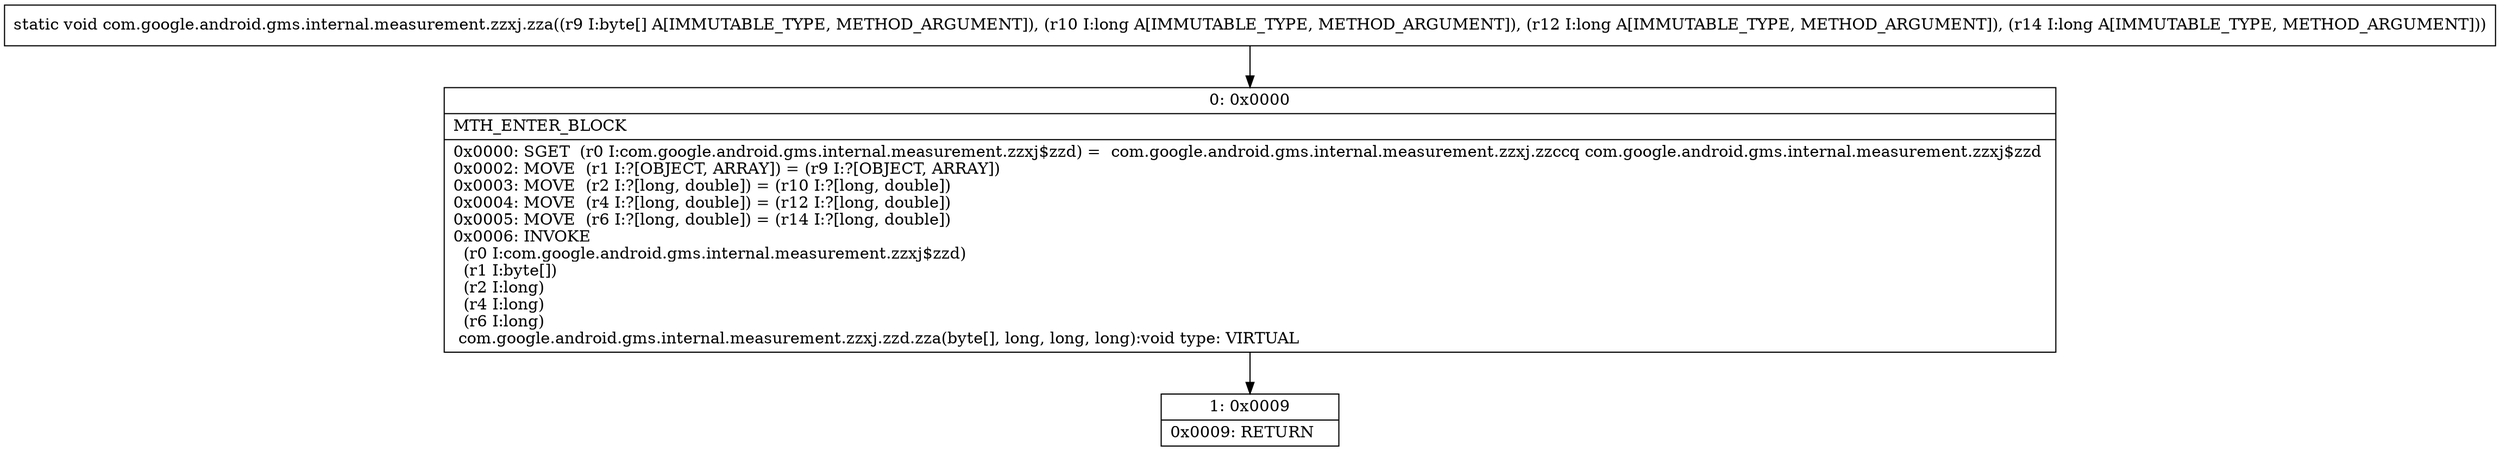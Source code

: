 digraph "CFG forcom.google.android.gms.internal.measurement.zzxj.zza([BJJJ)V" {
Node_0 [shape=record,label="{0\:\ 0x0000|MTH_ENTER_BLOCK\l|0x0000: SGET  (r0 I:com.google.android.gms.internal.measurement.zzxj$zzd) =  com.google.android.gms.internal.measurement.zzxj.zzccq com.google.android.gms.internal.measurement.zzxj$zzd \l0x0002: MOVE  (r1 I:?[OBJECT, ARRAY]) = (r9 I:?[OBJECT, ARRAY]) \l0x0003: MOVE  (r2 I:?[long, double]) = (r10 I:?[long, double]) \l0x0004: MOVE  (r4 I:?[long, double]) = (r12 I:?[long, double]) \l0x0005: MOVE  (r6 I:?[long, double]) = (r14 I:?[long, double]) \l0x0006: INVOKE  \l  (r0 I:com.google.android.gms.internal.measurement.zzxj$zzd)\l  (r1 I:byte[])\l  (r2 I:long)\l  (r4 I:long)\l  (r6 I:long)\l com.google.android.gms.internal.measurement.zzxj.zzd.zza(byte[], long, long, long):void type: VIRTUAL \l}"];
Node_1 [shape=record,label="{1\:\ 0x0009|0x0009: RETURN   \l}"];
MethodNode[shape=record,label="{static void com.google.android.gms.internal.measurement.zzxj.zza((r9 I:byte[] A[IMMUTABLE_TYPE, METHOD_ARGUMENT]), (r10 I:long A[IMMUTABLE_TYPE, METHOD_ARGUMENT]), (r12 I:long A[IMMUTABLE_TYPE, METHOD_ARGUMENT]), (r14 I:long A[IMMUTABLE_TYPE, METHOD_ARGUMENT])) }"];
MethodNode -> Node_0;
Node_0 -> Node_1;
}

